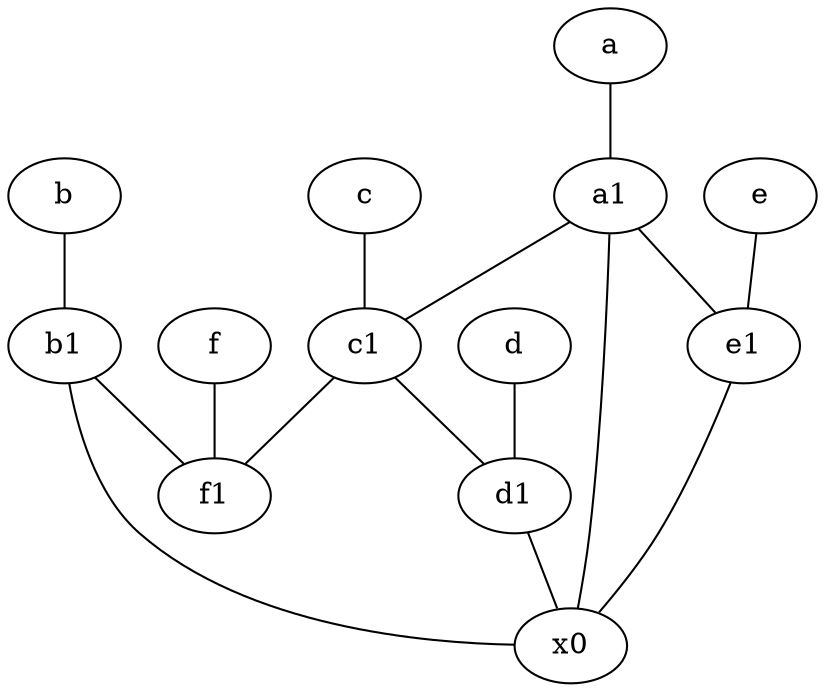 graph {
	node [labelfontsize=50]
	f [labelfontsize=50 pos="3,9!"]
	c1 [labelfontsize=50 pos="4.5,3!"]
	d1 [labelfontsize=50 pos="3,5!"]
	e [labelfontsize=50 pos="7,9!"]
	c [labelfontsize=50 pos="4.5,2!"]
	d [labelfontsize=50 pos="2,5!"]
	b1 [labelfontsize=50 pos="9,4!"]
	a [labelfontsize=50 pos="8,2!"]
	x0 [labelfontsize=50]
	b [labelfontsize=50 pos="10,4!"]
	e1 [labelfontsize=50 pos="7,7!"]
	a1 [labelfontsize=50 pos="8,3!"]
	f1 [labelfontsize=50 pos="3,8!"]
	a -- a1
	b1 -- x0
	c -- c1
	e1 -- x0
	b1 -- f1
	c1 -- d1
	c1 -- f1
	d1 -- x0
	a1 -- e1
	e -- e1
	d -- d1
	f -- f1
	a1 -- x0
	b -- b1
	a1 -- c1
}

